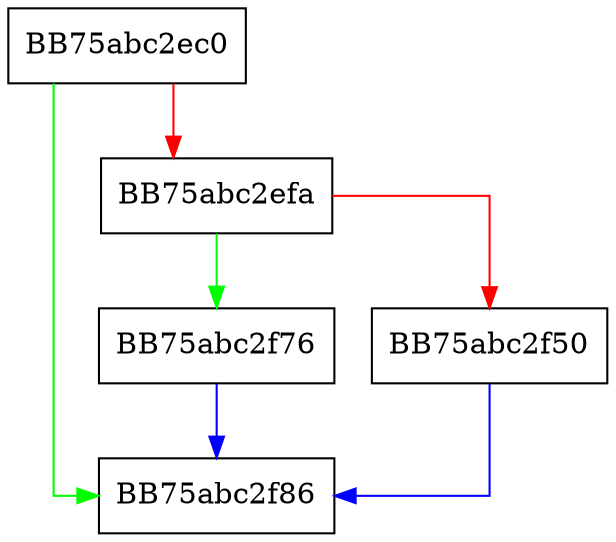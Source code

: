 digraph eIL_sar32f {
  node [shape="box"];
  graph [splines=ortho];
  BB75abc2ec0 -> BB75abc2f86 [color="green"];
  BB75abc2ec0 -> BB75abc2efa [color="red"];
  BB75abc2efa -> BB75abc2f76 [color="green"];
  BB75abc2efa -> BB75abc2f50 [color="red"];
  BB75abc2f50 -> BB75abc2f86 [color="blue"];
  BB75abc2f76 -> BB75abc2f86 [color="blue"];
}